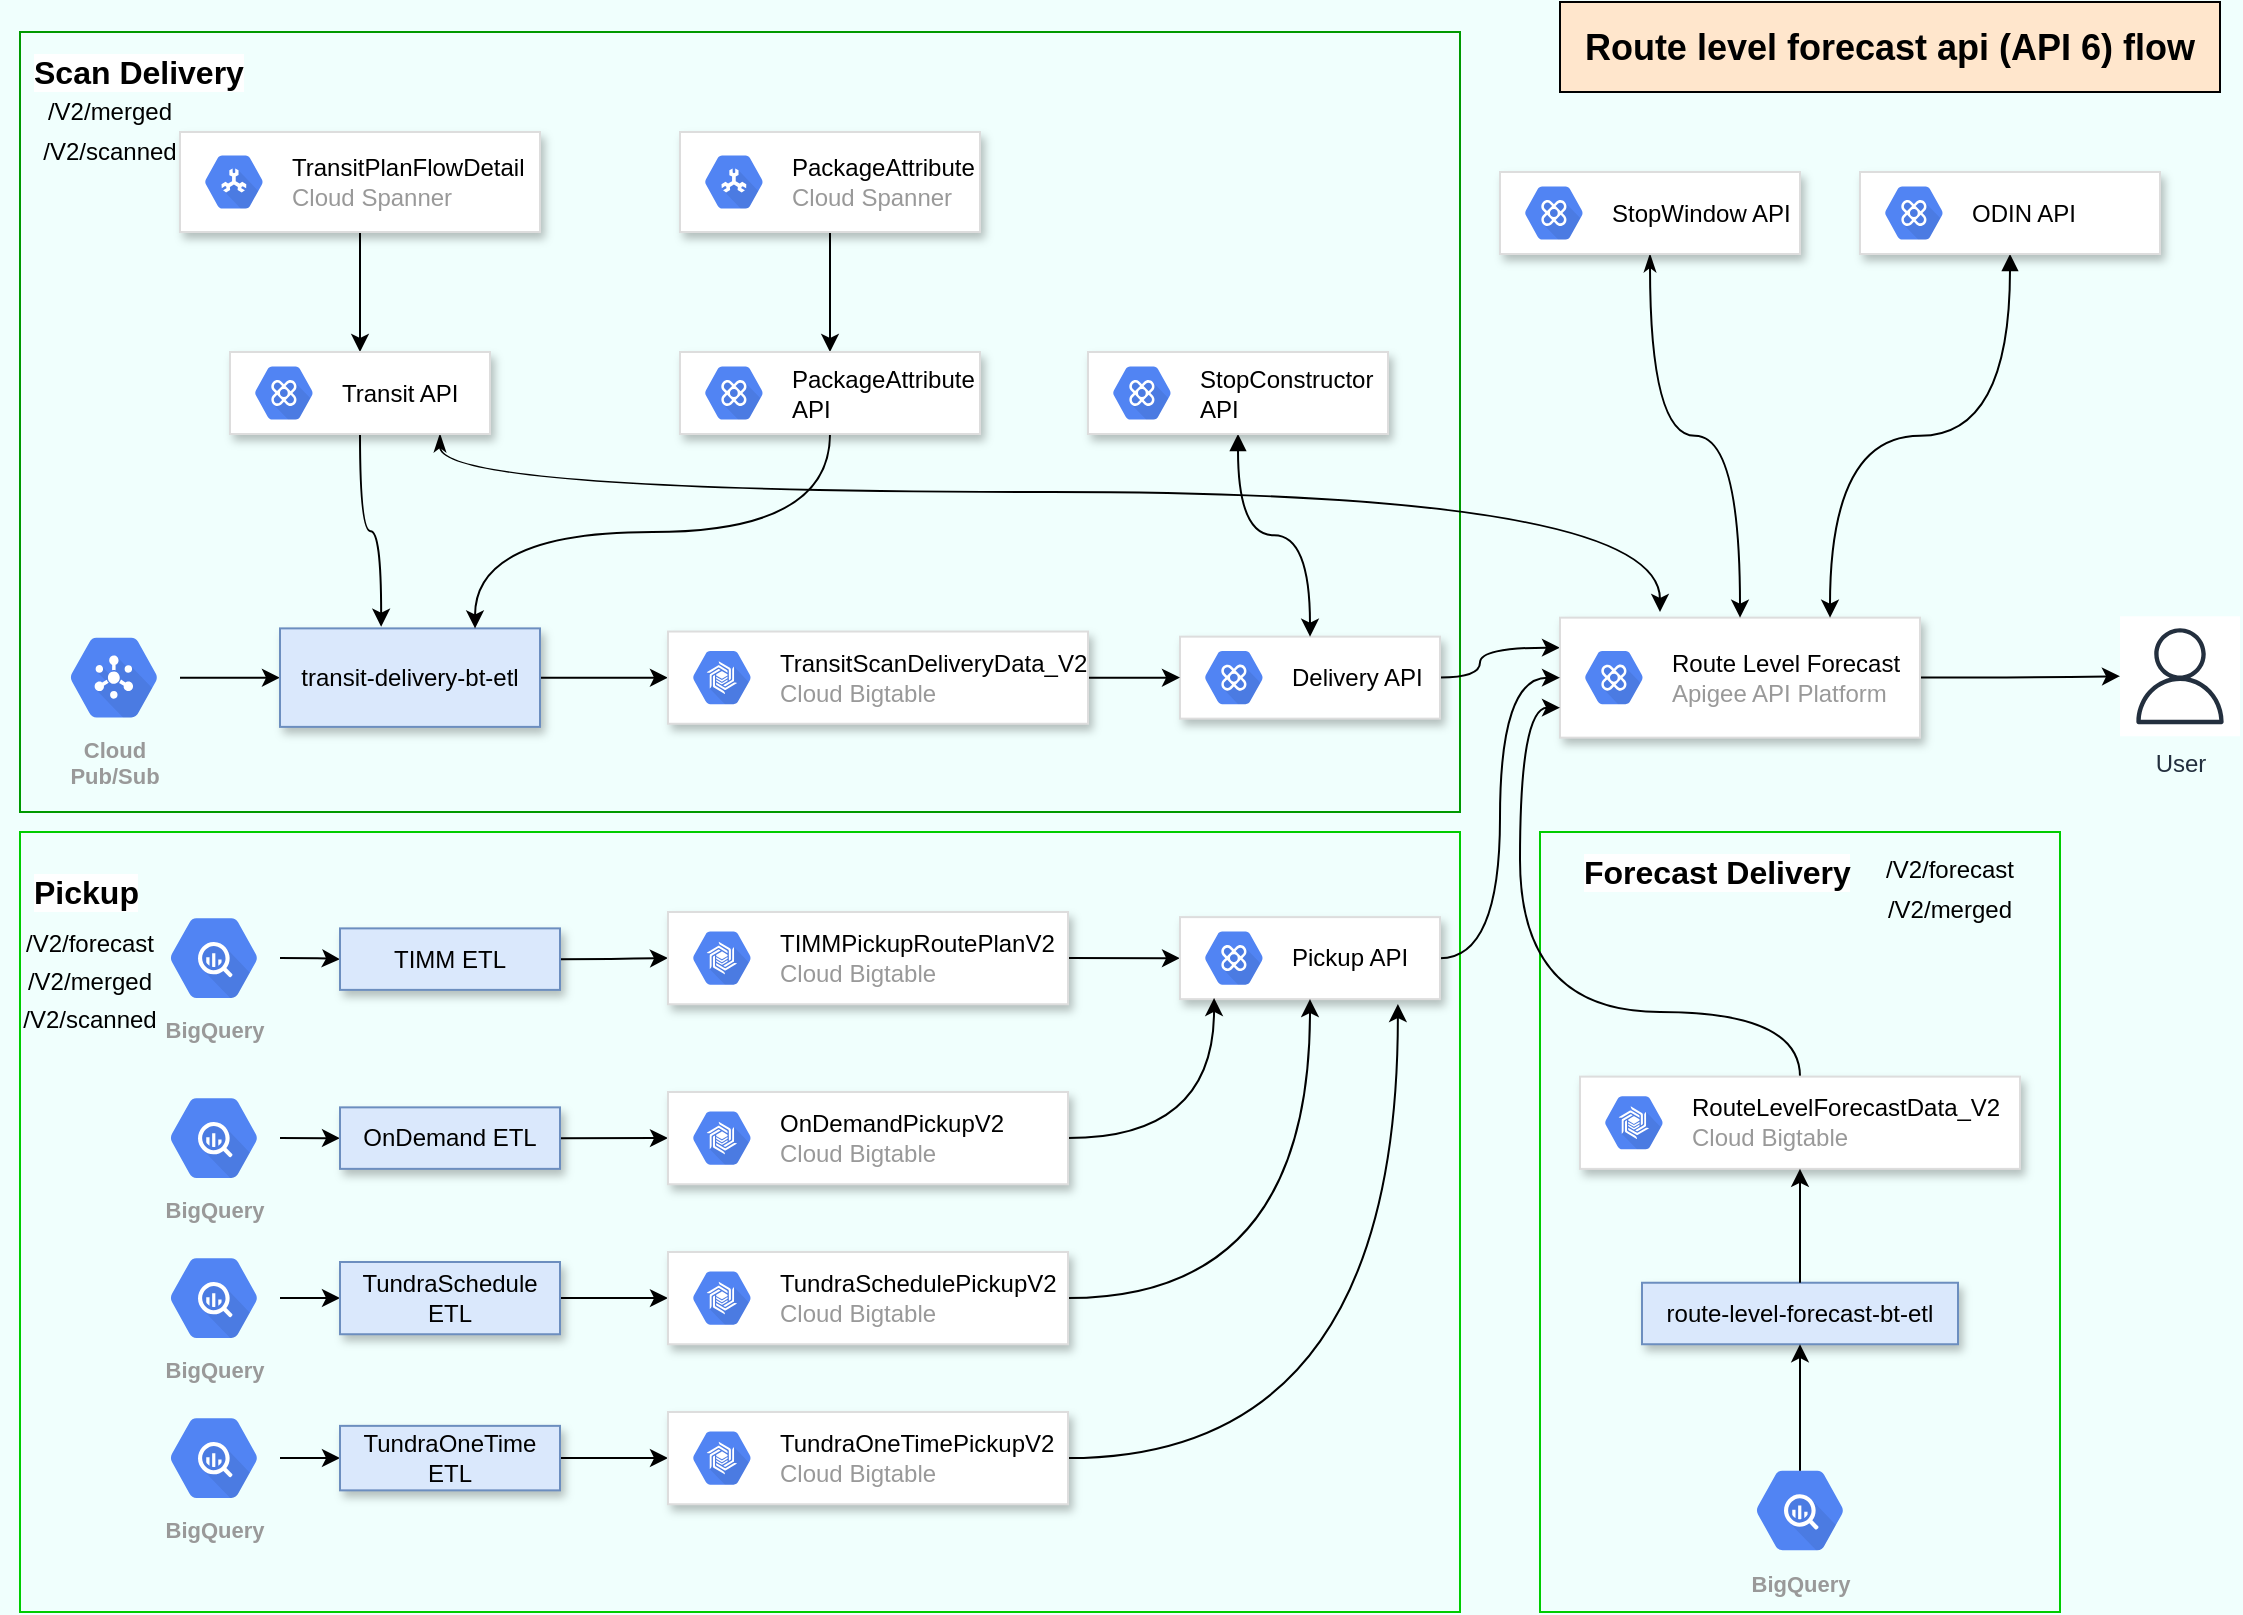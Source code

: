 <mxfile version="20.3.0" type="github">
  <diagram id="f106602c-feb2-e66a-4537-3a34d633f6aa" name="Page-1">
    <mxGraphModel dx="5170" dy="4670" grid="1" gridSize="10" guides="1" tooltips="1" connect="1" arrows="1" fold="1" page="1" pageScale="1" pageWidth="1400" pageHeight="850" background="#F0FFFD" math="0" shadow="0">
      <root>
        <mxCell id="0" />
        <mxCell id="1" parent="0" />
        <mxCell id="_17MJ1O9a7a1vANiGVdv-1085" value="" style="rounded=0;whiteSpace=wrap;html=1;shadow=0;glass=0;fontColor=#000000;fillColor=none;strokeColor=#009900;" parent="1" vertex="1">
          <mxGeometry x="-2650" y="-3362" width="720" height="390" as="geometry" />
        </mxCell>
        <mxCell id="_17MJ1O9a7a1vANiGVdv-1105" value="" style="rounded=0;whiteSpace=wrap;html=1;shadow=0;glass=0;fontColor=#000000;fillColor=none;strokeColor=#00CC00;" parent="1" vertex="1">
          <mxGeometry x="-1890" y="-2962" width="260" height="390" as="geometry" />
        </mxCell>
        <mxCell id="_17MJ1O9a7a1vANiGVdv-1092" value="" style="rounded=0;whiteSpace=wrap;html=1;shadow=0;glass=0;fontColor=#000000;fillColor=none;strokeColor=#00CC00;" parent="1" vertex="1">
          <mxGeometry x="-2650" y="-2962" width="720" height="390" as="geometry" />
        </mxCell>
        <mxCell id="_17MJ1O9a7a1vANiGVdv-1053" value="" style="edgeStyle=orthogonalEdgeStyle;rounded=0;orthogonalLoop=1;jettySize=auto;html=1;fontColor=#000000;curved=1;" parent="1" source="_17MJ1O9a7a1vANiGVdv-1001" target="_17MJ1O9a7a1vANiGVdv-1004" edge="1">
          <mxGeometry relative="1" as="geometry" />
        </mxCell>
        <mxCell id="_17MJ1O9a7a1vANiGVdv-1001" value="Cloud&#xa;Pub/Sub" style="html=1;fillColor=#5184F3;strokeColor=none;verticalAlign=top;labelPosition=center;verticalLabelPosition=bottom;align=center;spacingTop=-6;fontSize=11;fontStyle=1;fontColor=#999999;shape=mxgraph.gcp2.hexIcon;prIcon=cloud_pubsub;rounded=0;" parent="1" vertex="1">
          <mxGeometry x="-2636" y="-3068.43" width="66" height="58.5" as="geometry" />
        </mxCell>
        <mxCell id="_17MJ1O9a7a1vANiGVdv-1054" value="" style="edgeStyle=orthogonalEdgeStyle;rounded=0;orthogonalLoop=1;jettySize=auto;html=1;fontColor=#000000;curved=1;" parent="1" source="_17MJ1O9a7a1vANiGVdv-1004" target="_17MJ1O9a7a1vANiGVdv-1050" edge="1">
          <mxGeometry relative="1" as="geometry" />
        </mxCell>
        <mxCell id="_17MJ1O9a7a1vANiGVdv-1004" value="transit-delivery-bt-etl" style="rounded=0;whiteSpace=wrap;html=1;fillColor=#dae8fc;strokeColor=#6c8ebf;shadow=1;" parent="1" vertex="1">
          <mxGeometry x="-2520" y="-3063.81" width="130" height="49.25" as="geometry" />
        </mxCell>
        <mxCell id="_17MJ1O9a7a1vANiGVdv-1078" value="" style="edgeStyle=orthogonalEdgeStyle;rounded=0;orthogonalLoop=1;jettySize=auto;html=1;fontColor=#000000;curved=1;" parent="1" source="_17MJ1O9a7a1vANiGVdv-1005" target="_17MJ1O9a7a1vANiGVdv-1021" edge="1">
          <mxGeometry relative="1" as="geometry" />
        </mxCell>
        <mxCell id="_17MJ1O9a7a1vANiGVdv-1005" value="" style="strokeColor=#dddddd;shadow=1;strokeWidth=1;rounded=0;absoluteArcSize=1;arcSize=2;" parent="1" vertex="1">
          <mxGeometry x="-2320" y="-3312" width="150" height="50" as="geometry" />
        </mxCell>
        <mxCell id="_17MJ1O9a7a1vANiGVdv-1006" value="&lt;font color=&quot;#000000&quot;&gt;PackageAttribute&lt;/font&gt;&lt;br&gt;Cloud Spanner" style="dashed=0;connectable=0;html=1;fillColor=#5184F3;strokeColor=none;shape=mxgraph.gcp2.hexIcon;prIcon=cloud_spanner;part=1;labelPosition=right;verticalLabelPosition=middle;align=left;verticalAlign=middle;spacingLeft=5;fontColor=#999999;fontSize=12;rounded=0;" parent="_17MJ1O9a7a1vANiGVdv-1005" vertex="1">
          <mxGeometry y="0.5" width="44" height="39" relative="1" as="geometry">
            <mxPoint x="5" y="-19.5" as="offset" />
          </mxGeometry>
        </mxCell>
        <mxCell id="_17MJ1O9a7a1vANiGVdv-1077" value="" style="edgeStyle=orthogonalEdgeStyle;rounded=0;orthogonalLoop=1;jettySize=auto;html=1;fontColor=#000000;curved=1;" parent="1" source="_17MJ1O9a7a1vANiGVdv-1007" target="_17MJ1O9a7a1vANiGVdv-1019" edge="1">
          <mxGeometry relative="1" as="geometry" />
        </mxCell>
        <mxCell id="_17MJ1O9a7a1vANiGVdv-1007" value="" style="strokeColor=#dddddd;shadow=1;strokeWidth=1;rounded=0;absoluteArcSize=1;arcSize=2;" parent="1" vertex="1">
          <mxGeometry x="-2570" y="-3312" width="180" height="50" as="geometry" />
        </mxCell>
        <mxCell id="_17MJ1O9a7a1vANiGVdv-1008" value="&lt;font color=&quot;#000000&quot;&gt;TransitPlanFlowDetail&lt;/font&gt;&lt;br&gt;Cloud Spanner" style="dashed=0;connectable=0;html=1;fillColor=#5184F3;strokeColor=none;shape=mxgraph.gcp2.hexIcon;prIcon=cloud_spanner;part=1;labelPosition=right;verticalLabelPosition=middle;align=left;verticalAlign=middle;spacingLeft=5;fontColor=#999999;fontSize=12;rounded=0;" parent="_17MJ1O9a7a1vANiGVdv-1007" vertex="1">
          <mxGeometry y="0.5" width="44" height="39" relative="1" as="geometry">
            <mxPoint x="5" y="-19.5" as="offset" />
          </mxGeometry>
        </mxCell>
        <mxCell id="_17MJ1O9a7a1vANiGVdv-1056" value="" style="edgeStyle=orthogonalEdgeStyle;rounded=0;orthogonalLoop=1;jettySize=auto;html=1;fontColor=#000000;entryX=0;entryY=0.25;entryDx=0;entryDy=0;curved=1;" parent="1" source="_17MJ1O9a7a1vANiGVdv-1015" target="_17MJ1O9a7a1vANiGVdv-1017" edge="1">
          <mxGeometry relative="1" as="geometry">
            <Array as="points">
              <mxPoint x="-1920" y="-3039" />
              <mxPoint x="-1920" y="-3054" />
            </Array>
          </mxGeometry>
        </mxCell>
        <mxCell id="_17MJ1O9a7a1vANiGVdv-1015" value="" style="strokeColor=#dddddd;shadow=1;strokeWidth=1;rounded=0;absoluteArcSize=1;arcSize=2;" parent="1" vertex="1">
          <mxGeometry x="-2070" y="-3059.68" width="130" height="41" as="geometry" />
        </mxCell>
        <mxCell id="_17MJ1O9a7a1vANiGVdv-1016" value="&lt;font color=&quot;#000000&quot;&gt;Delivery API&lt;/font&gt;" style="dashed=0;connectable=0;html=1;fillColor=#5184F3;strokeColor=none;shape=mxgraph.gcp2.hexIcon;prIcon=apigee_api_platform;part=1;labelPosition=right;verticalLabelPosition=middle;align=left;verticalAlign=middle;spacingLeft=5;fontColor=#999999;fontSize=12;rounded=0;" parent="_17MJ1O9a7a1vANiGVdv-1015" vertex="1">
          <mxGeometry y="0.5" width="44" height="39" relative="1" as="geometry">
            <mxPoint x="5" y="-19.5" as="offset" />
          </mxGeometry>
        </mxCell>
        <mxCell id="_17MJ1O9a7a1vANiGVdv-1057" value="" style="edgeStyle=orthogonalEdgeStyle;rounded=0;orthogonalLoop=1;jettySize=auto;html=1;fontColor=#000000;curved=1;" parent="1" source="_17MJ1O9a7a1vANiGVdv-1017" target="_17MJ1O9a7a1vANiGVdv-1027" edge="1">
          <mxGeometry relative="1" as="geometry" />
        </mxCell>
        <mxCell id="_17MJ1O9a7a1vANiGVdv-1017" value="" style="strokeColor=#dddddd;shadow=1;strokeWidth=1;rounded=0;absoluteArcSize=1;arcSize=2;fontColor=#000000;" parent="1" vertex="1">
          <mxGeometry x="-1880" y="-3069.18" width="180" height="60" as="geometry" />
        </mxCell>
        <mxCell id="_17MJ1O9a7a1vANiGVdv-1018" value="&lt;font color=&quot;#000000&quot;&gt;Route Level Forecast&lt;/font&gt;&lt;br&gt;Apigee API Platform" style="dashed=0;connectable=0;html=1;fillColor=#5184F3;strokeColor=none;shape=mxgraph.gcp2.hexIcon;prIcon=apigee_api_platform;part=1;labelPosition=right;verticalLabelPosition=middle;align=left;verticalAlign=middle;spacingLeft=5;fontColor=#999999;fontSize=12;rounded=0;" parent="_17MJ1O9a7a1vANiGVdv-1017" vertex="1">
          <mxGeometry y="0.5" width="44" height="39" relative="1" as="geometry">
            <mxPoint x="5" y="-19.5" as="offset" />
          </mxGeometry>
        </mxCell>
        <mxCell id="_17MJ1O9a7a1vANiGVdv-1081" style="edgeStyle=orthogonalEdgeStyle;rounded=0;orthogonalLoop=1;jettySize=auto;html=1;entryX=0.389;entryY=-0.017;entryDx=0;entryDy=0;entryPerimeter=0;fontColor=#000000;curved=1;" parent="1" source="_17MJ1O9a7a1vANiGVdv-1019" target="_17MJ1O9a7a1vANiGVdv-1004" edge="1">
          <mxGeometry relative="1" as="geometry" />
        </mxCell>
        <mxCell id="ZAPBVQ64RDKezF9Ha-aI-3" style="edgeStyle=orthogonalEdgeStyle;rounded=0;orthogonalLoop=1;jettySize=auto;html=1;startArrow=classicThin;startFill=1;curved=1;" parent="1" source="_17MJ1O9a7a1vANiGVdv-1019" edge="1">
          <mxGeometry relative="1" as="geometry">
            <mxPoint x="-1830" y="-3072" as="targetPoint" />
            <Array as="points">
              <mxPoint x="-2440" y="-3132" />
              <mxPoint x="-1830" y="-3132" />
            </Array>
          </mxGeometry>
        </mxCell>
        <mxCell id="_17MJ1O9a7a1vANiGVdv-1019" value="" style="strokeColor=#dddddd;shadow=1;strokeWidth=1;rounded=0;absoluteArcSize=1;arcSize=2;" parent="1" vertex="1">
          <mxGeometry x="-2545" y="-3202" width="130" height="41" as="geometry" />
        </mxCell>
        <mxCell id="_17MJ1O9a7a1vANiGVdv-1020" value="&lt;font color=&quot;#000000&quot;&gt;Transit API&lt;/font&gt;" style="dashed=0;connectable=0;html=1;fillColor=#5184F3;strokeColor=none;shape=mxgraph.gcp2.hexIcon;prIcon=apigee_api_platform;part=1;labelPosition=right;verticalLabelPosition=middle;align=left;verticalAlign=middle;spacingLeft=5;fontColor=#999999;fontSize=12;rounded=0;" parent="_17MJ1O9a7a1vANiGVdv-1019" vertex="1">
          <mxGeometry y="0.5" width="44" height="39" relative="1" as="geometry">
            <mxPoint x="5" y="-19.5" as="offset" />
          </mxGeometry>
        </mxCell>
        <mxCell id="_17MJ1O9a7a1vANiGVdv-1080" style="edgeStyle=orthogonalEdgeStyle;rounded=0;orthogonalLoop=1;jettySize=auto;html=1;entryX=0.75;entryY=0;entryDx=0;entryDy=0;fontColor=#000000;curved=1;" parent="1" source="_17MJ1O9a7a1vANiGVdv-1021" target="_17MJ1O9a7a1vANiGVdv-1004" edge="1">
          <mxGeometry relative="1" as="geometry">
            <Array as="points">
              <mxPoint x="-2245" y="-3112" />
              <mxPoint x="-2423" y="-3112" />
            </Array>
          </mxGeometry>
        </mxCell>
        <mxCell id="_17MJ1O9a7a1vANiGVdv-1021" value="" style="strokeColor=#dddddd;shadow=1;strokeWidth=1;rounded=0;absoluteArcSize=1;arcSize=2;" parent="1" vertex="1">
          <mxGeometry x="-2320" y="-3202" width="150" height="41" as="geometry" />
        </mxCell>
        <mxCell id="_17MJ1O9a7a1vANiGVdv-1022" value="&lt;font color=&quot;#000000&quot;&gt;PackageAttribute&lt;br&gt;API&lt;br&gt;&lt;/font&gt;" style="dashed=0;connectable=0;html=1;fillColor=#5184F3;strokeColor=none;shape=mxgraph.gcp2.hexIcon;prIcon=apigee_api_platform;part=1;labelPosition=right;verticalLabelPosition=middle;align=left;verticalAlign=middle;spacingLeft=5;fontColor=#999999;fontSize=12;rounded=0;" parent="_17MJ1O9a7a1vANiGVdv-1021" vertex="1">
          <mxGeometry y="0.5" width="44" height="39" relative="1" as="geometry">
            <mxPoint x="5" y="-19.5" as="offset" />
          </mxGeometry>
        </mxCell>
        <mxCell id="_17MJ1O9a7a1vANiGVdv-1082" style="edgeStyle=orthogonalEdgeStyle;rounded=0;orthogonalLoop=1;jettySize=auto;html=1;entryX=0.5;entryY=0;entryDx=0;entryDy=0;fontColor=#000000;startArrow=block;startFill=1;curved=1;" parent="1" source="_17MJ1O9a7a1vANiGVdv-1023" target="_17MJ1O9a7a1vANiGVdv-1015" edge="1">
          <mxGeometry relative="1" as="geometry" />
        </mxCell>
        <mxCell id="_17MJ1O9a7a1vANiGVdv-1023" value="" style="strokeColor=#dddddd;shadow=1;strokeWidth=1;rounded=0;absoluteArcSize=1;arcSize=2;" parent="1" vertex="1">
          <mxGeometry x="-2116" y="-3202" width="150" height="41" as="geometry" />
        </mxCell>
        <mxCell id="_17MJ1O9a7a1vANiGVdv-1024" value="&lt;font color=&quot;#000000&quot;&gt;StopConstructor&lt;br&gt;API&lt;/font&gt;" style="dashed=0;connectable=0;html=1;fillColor=#5184F3;strokeColor=none;shape=mxgraph.gcp2.hexIcon;prIcon=apigee_api_platform;part=1;labelPosition=right;verticalLabelPosition=middle;align=left;verticalAlign=middle;spacingLeft=5;fontColor=#999999;fontSize=12;rounded=0;" parent="_17MJ1O9a7a1vANiGVdv-1023" vertex="1">
          <mxGeometry y="0.5" width="44" height="39" relative="1" as="geometry">
            <mxPoint x="5" y="-19.5" as="offset" />
          </mxGeometry>
        </mxCell>
        <mxCell id="_17MJ1O9a7a1vANiGVdv-1084" style="edgeStyle=orthogonalEdgeStyle;rounded=0;orthogonalLoop=1;jettySize=auto;html=1;fontColor=#000000;startArrow=block;startFill=1;entryX=0.75;entryY=0;entryDx=0;entryDy=0;curved=1;" parent="1" source="_17MJ1O9a7a1vANiGVdv-1025" target="_17MJ1O9a7a1vANiGVdv-1017" edge="1">
          <mxGeometry relative="1" as="geometry">
            <mxPoint x="-1720" y="-3122" as="targetPoint" />
          </mxGeometry>
        </mxCell>
        <mxCell id="_17MJ1O9a7a1vANiGVdv-1025" value="" style="strokeColor=#dddddd;shadow=1;strokeWidth=1;rounded=0;absoluteArcSize=1;arcSize=2;" parent="1" vertex="1">
          <mxGeometry x="-1730" y="-3292" width="150" height="41" as="geometry" />
        </mxCell>
        <mxCell id="_17MJ1O9a7a1vANiGVdv-1026" value="&lt;font color=&quot;#000000&quot;&gt;ODIN API&lt;/font&gt;" style="dashed=0;connectable=0;html=1;fillColor=#5184F3;strokeColor=none;shape=mxgraph.gcp2.hexIcon;prIcon=apigee_api_platform;part=1;labelPosition=right;verticalLabelPosition=middle;align=left;verticalAlign=middle;spacingLeft=5;fontColor=#999999;fontSize=12;rounded=0;" parent="_17MJ1O9a7a1vANiGVdv-1025" vertex="1">
          <mxGeometry y="0.5" width="44" height="39" relative="1" as="geometry">
            <mxPoint x="5" y="-19.5" as="offset" />
          </mxGeometry>
        </mxCell>
        <mxCell id="_17MJ1O9a7a1vANiGVdv-1027" value="User" style="outlineConnect=0;fontColor=#232F3E;gradientColor=none;strokeColor=#232F3E;fillColor=#ffffff;dashed=0;verticalLabelPosition=bottom;verticalAlign=top;align=center;html=1;fontSize=12;fontStyle=0;aspect=fixed;shape=mxgraph.aws4.resourceIcon;resIcon=mxgraph.aws4.user;rounded=0;" parent="1" vertex="1">
          <mxGeometry x="-1600" y="-3069.93" width="60" height="60" as="geometry" />
        </mxCell>
        <mxCell id="_17MJ1O9a7a1vANiGVdv-1028" value="BigQuery" style="html=1;fillColor=#5184F3;strokeColor=none;verticalAlign=top;labelPosition=center;verticalLabelPosition=bottom;align=center;spacingTop=-6;fontSize=11;fontStyle=1;fontColor=#999999;shape=mxgraph.gcp2.hexIcon;prIcon=bigquery;rounded=0;" parent="1" vertex="1">
          <mxGeometry x="-2586" y="-2928.19" width="66" height="58.5" as="geometry" />
        </mxCell>
        <mxCell id="_17MJ1O9a7a1vANiGVdv-1076" style="edgeStyle=orthogonalEdgeStyle;rounded=0;orthogonalLoop=1;jettySize=auto;html=1;entryX=0;entryY=0.5;entryDx=0;entryDy=0;fontColor=#000000;curved=1;" parent="1" source="_17MJ1O9a7a1vANiGVdv-1047" target="_17MJ1O9a7a1vANiGVdv-1017" edge="1">
          <mxGeometry relative="1" as="geometry" />
        </mxCell>
        <mxCell id="_17MJ1O9a7a1vANiGVdv-1055" value="" style="edgeStyle=orthogonalEdgeStyle;rounded=0;orthogonalLoop=1;jettySize=auto;html=1;fontColor=#000000;curved=1;" parent="1" source="_17MJ1O9a7a1vANiGVdv-1050" target="_17MJ1O9a7a1vANiGVdv-1015" edge="1">
          <mxGeometry relative="1" as="geometry" />
        </mxCell>
        <mxCell id="_17MJ1O9a7a1vANiGVdv-1050" value="" style="strokeColor=#dddddd;shadow=1;strokeWidth=1;rounded=0;absoluteArcSize=1;arcSize=2;fontColor=#000000;" parent="1" vertex="1">
          <mxGeometry x="-2326" y="-3062.24" width="210" height="46.12" as="geometry" />
        </mxCell>
        <mxCell id="_17MJ1O9a7a1vANiGVdv-1051" value="&lt;font color=&quot;#000000&quot;&gt;TransitScanDeliveryData_V2&lt;br&gt;&lt;/font&gt;Cloud Bigtable" style="dashed=0;connectable=0;html=1;fillColor=#5184F3;strokeColor=none;shape=mxgraph.gcp2.hexIcon;prIcon=cloud_bigtable;part=1;labelPosition=right;verticalLabelPosition=middle;align=left;verticalAlign=middle;spacingLeft=5;fontColor=#999999;fontSize=12;rounded=0;" parent="_17MJ1O9a7a1vANiGVdv-1050" vertex="1">
          <mxGeometry y="0.5" width="44" height="39" relative="1" as="geometry">
            <mxPoint x="5" y="-19.5" as="offset" />
          </mxGeometry>
        </mxCell>
        <mxCell id="_17MJ1O9a7a1vANiGVdv-1098" value="&lt;font style=&quot;font-size: 16px;&quot;&gt;Scan Delivery&lt;/font&gt;" style="text;strokeColor=#d6b656;fillColor=#fff2cc;html=1;fontSize=16;fontStyle=1;verticalAlign=middle;align=left;rounded=0;shadow=0;glass=0;labelBorderColor=none;fontFamily=Helvetica;opacity=0;labelBackgroundColor=default;" parent="1" vertex="1">
          <mxGeometry x="-2645" y="-3362" width="100" height="40" as="geometry" />
        </mxCell>
        <mxCell id="_17MJ1O9a7a1vANiGVdv-1099" value="&lt;font style=&quot;font-size: 16px&quot;&gt;Pickup&lt;/font&gt;" style="text;strokeColor=#d6b656;fillColor=#fff2cc;html=1;fontSize=16;fontStyle=1;verticalAlign=middle;align=left;rounded=0;shadow=0;glass=0;labelBorderColor=none;fontFamily=Helvetica;opacity=0;labelBackgroundColor=default;" parent="1" vertex="1">
          <mxGeometry x="-2645" y="-2952" width="100" height="40" as="geometry" />
        </mxCell>
        <mxCell id="_17MJ1O9a7a1vANiGVdv-1104" style="edgeStyle=orthogonalEdgeStyle;rounded=0;orthogonalLoop=1;jettySize=auto;html=1;fontFamily=Helvetica;fontSize=16;fontColor=default;startArrow=none;startFill=0;entryX=0;entryY=0.75;entryDx=0;entryDy=0;curved=1;" parent="1" source="_17MJ1O9a7a1vANiGVdv-1102" target="_17MJ1O9a7a1vANiGVdv-1017" edge="1">
          <mxGeometry relative="1" as="geometry">
            <mxPoint x="-1790" y="-2972" as="targetPoint" />
            <Array as="points">
              <mxPoint x="-1760" y="-2872" />
              <mxPoint x="-1900" y="-2872" />
              <mxPoint x="-1900" y="-3024" />
            </Array>
          </mxGeometry>
        </mxCell>
        <mxCell id="_17MJ1O9a7a1vANiGVdv-1102" value="" style="strokeColor=#dddddd;shadow=1;strokeWidth=1;rounded=0;absoluteArcSize=1;arcSize=2;fontColor=#000000;" parent="1" vertex="1">
          <mxGeometry x="-1870" y="-2839.69" width="220" height="46.12" as="geometry" />
        </mxCell>
        <mxCell id="_17MJ1O9a7a1vANiGVdv-1103" value="&lt;font color=&quot;#000000&quot;&gt;RouteLevelForecastData_V2&lt;br&gt;&lt;/font&gt;Cloud Bigtable" style="dashed=0;connectable=0;html=1;fillColor=#5184F3;strokeColor=none;shape=mxgraph.gcp2.hexIcon;prIcon=cloud_bigtable;part=1;labelPosition=right;verticalLabelPosition=middle;align=left;verticalAlign=middle;spacingLeft=5;fontColor=#999999;fontSize=12;rounded=0;" parent="_17MJ1O9a7a1vANiGVdv-1102" vertex="1">
          <mxGeometry y="0.5" width="44" height="39" relative="1" as="geometry">
            <mxPoint x="5" y="-19.5" as="offset" />
          </mxGeometry>
        </mxCell>
        <mxCell id="_17MJ1O9a7a1vANiGVdv-1070" value="" style="edgeStyle=orthogonalEdgeStyle;rounded=0;orthogonalLoop=1;jettySize=auto;html=1;fontColor=#000000;curved=1;" parent="1" source="_17MJ1O9a7a1vANiGVdv-1028" target="_17MJ1O9a7a1vANiGVdv-1036" edge="1">
          <mxGeometry relative="1" as="geometry" />
        </mxCell>
        <mxCell id="_17MJ1O9a7a1vANiGVdv-1068" value="" style="edgeStyle=orthogonalEdgeStyle;rounded=0;orthogonalLoop=1;jettySize=auto;html=1;fontColor=#000000;curved=1;" parent="1" source="_17MJ1O9a7a1vANiGVdv-1029" target="_17MJ1O9a7a1vANiGVdv-1041" edge="1">
          <mxGeometry relative="1" as="geometry" />
        </mxCell>
        <mxCell id="_17MJ1O9a7a1vANiGVdv-1029" value="BigQuery" style="html=1;fillColor=#5184F3;strokeColor=none;verticalAlign=top;labelPosition=center;verticalLabelPosition=bottom;align=center;spacingTop=-6;fontSize=11;fontStyle=1;fontColor=#999999;shape=mxgraph.gcp2.hexIcon;prIcon=bigquery;rounded=0;" parent="1" vertex="1">
          <mxGeometry x="-2586" y="-2838.19" width="66" height="58.5" as="geometry" />
        </mxCell>
        <mxCell id="_17MJ1O9a7a1vANiGVdv-1066" value="" style="edgeStyle=orthogonalEdgeStyle;rounded=0;orthogonalLoop=1;jettySize=auto;html=1;fontColor=#000000;curved=1;" parent="1" source="_17MJ1O9a7a1vANiGVdv-1030" target="_17MJ1O9a7a1vANiGVdv-1042" edge="1">
          <mxGeometry relative="1" as="geometry" />
        </mxCell>
        <mxCell id="_17MJ1O9a7a1vANiGVdv-1030" value="BigQuery" style="html=1;fillColor=#5184F3;strokeColor=none;verticalAlign=top;labelPosition=center;verticalLabelPosition=bottom;align=center;spacingTop=-6;fontSize=11;fontStyle=1;fontColor=#999999;shape=mxgraph.gcp2.hexIcon;prIcon=bigquery;rounded=0;" parent="1" vertex="1">
          <mxGeometry x="-2586" y="-2758.19" width="66" height="58.5" as="geometry" />
        </mxCell>
        <mxCell id="_17MJ1O9a7a1vANiGVdv-1064" value="" style="edgeStyle=orthogonalEdgeStyle;rounded=0;orthogonalLoop=1;jettySize=auto;html=1;fontColor=#000000;curved=1;" parent="1" source="_17MJ1O9a7a1vANiGVdv-1031" target="_17MJ1O9a7a1vANiGVdv-1043" edge="1">
          <mxGeometry relative="1" as="geometry" />
        </mxCell>
        <mxCell id="_17MJ1O9a7a1vANiGVdv-1031" value="BigQuery" style="html=1;fillColor=#5184F3;strokeColor=none;verticalAlign=top;labelPosition=center;verticalLabelPosition=bottom;align=center;spacingTop=-6;fontSize=11;fontStyle=1;fontColor=#999999;shape=mxgraph.gcp2.hexIcon;prIcon=bigquery;rounded=0;" parent="1" vertex="1">
          <mxGeometry x="-2586" y="-2678.19" width="66" height="58.5" as="geometry" />
        </mxCell>
        <mxCell id="_17MJ1O9a7a1vANiGVdv-1071" value="" style="edgeStyle=orthogonalEdgeStyle;rounded=0;orthogonalLoop=1;jettySize=auto;html=1;fontColor=#000000;curved=1;" parent="1" source="_17MJ1O9a7a1vANiGVdv-1036" target="_17MJ1O9a7a1vANiGVdv-1039" edge="1">
          <mxGeometry relative="1" as="geometry" />
        </mxCell>
        <mxCell id="_17MJ1O9a7a1vANiGVdv-1036" value="TIMM ETL" style="rounded=0;whiteSpace=wrap;html=1;fillColor=#dae8fc;strokeColor=#6c8ebf;shadow=1;glass=0;" parent="1" vertex="1">
          <mxGeometry x="-2490" y="-2913.81" width="110" height="30.75" as="geometry" />
        </mxCell>
        <mxCell id="_17MJ1O9a7a1vANiGVdv-1072" value="" style="edgeStyle=orthogonalEdgeStyle;rounded=0;orthogonalLoop=1;jettySize=auto;html=1;fontColor=#000000;curved=1;" parent="1" source="_17MJ1O9a7a1vANiGVdv-1039" target="_17MJ1O9a7a1vANiGVdv-1047" edge="1">
          <mxGeometry relative="1" as="geometry" />
        </mxCell>
        <mxCell id="_17MJ1O9a7a1vANiGVdv-1039" value="" style="strokeColor=#dddddd;shadow=1;strokeWidth=1;rounded=0;absoluteArcSize=1;arcSize=2;fontColor=#000000;" parent="1" vertex="1">
          <mxGeometry x="-2326" y="-2922" width="200" height="46.12" as="geometry" />
        </mxCell>
        <mxCell id="_17MJ1O9a7a1vANiGVdv-1040" value="&lt;font color=&quot;#000000&quot;&gt;TIMMPickupRoutePlanV2&lt;br&gt;&lt;/font&gt;Cloud Bigtable" style="dashed=0;connectable=0;html=1;fillColor=#5184F3;strokeColor=none;shape=mxgraph.gcp2.hexIcon;prIcon=cloud_bigtable;part=1;labelPosition=right;verticalLabelPosition=middle;align=left;verticalAlign=middle;spacingLeft=5;fontColor=#999999;fontSize=12;rounded=0;" parent="_17MJ1O9a7a1vANiGVdv-1039" vertex="1">
          <mxGeometry y="0.5" width="44" height="39" relative="1" as="geometry">
            <mxPoint x="5" y="-19.5" as="offset" />
          </mxGeometry>
        </mxCell>
        <mxCell id="_17MJ1O9a7a1vANiGVdv-1069" value="" style="edgeStyle=orthogonalEdgeStyle;rounded=0;orthogonalLoop=1;jettySize=auto;html=1;fontColor=#000000;curved=1;" parent="1" source="_17MJ1O9a7a1vANiGVdv-1041" target="_17MJ1O9a7a1vANiGVdv-1058" edge="1">
          <mxGeometry relative="1" as="geometry" />
        </mxCell>
        <mxCell id="_17MJ1O9a7a1vANiGVdv-1041" value="OnDemand ETL" style="rounded=0;whiteSpace=wrap;html=1;fillColor=#dae8fc;strokeColor=#6c8ebf;shadow=1;glass=0;" parent="1" vertex="1">
          <mxGeometry x="-2490" y="-2824.32" width="110" height="30.75" as="geometry" />
        </mxCell>
        <mxCell id="_17MJ1O9a7a1vANiGVdv-1067" value="" style="edgeStyle=orthogonalEdgeStyle;rounded=0;orthogonalLoop=1;jettySize=auto;html=1;fontColor=#000000;curved=1;" parent="1" source="_17MJ1O9a7a1vANiGVdv-1042" target="_17MJ1O9a7a1vANiGVdv-1060" edge="1">
          <mxGeometry relative="1" as="geometry" />
        </mxCell>
        <mxCell id="_17MJ1O9a7a1vANiGVdv-1042" value="TundraSchedule ETL" style="rounded=0;whiteSpace=wrap;html=1;fillColor=#dae8fc;strokeColor=#6c8ebf;shadow=1;glass=0;" parent="1" vertex="1">
          <mxGeometry x="-2490" y="-2747" width="110" height="36.12" as="geometry" />
        </mxCell>
        <mxCell id="_17MJ1O9a7a1vANiGVdv-1065" value="" style="edgeStyle=orthogonalEdgeStyle;rounded=0;orthogonalLoop=1;jettySize=auto;html=1;fontColor=#000000;curved=1;" parent="1" source="_17MJ1O9a7a1vANiGVdv-1043" target="_17MJ1O9a7a1vANiGVdv-1062" edge="1">
          <mxGeometry relative="1" as="geometry" />
        </mxCell>
        <mxCell id="_17MJ1O9a7a1vANiGVdv-1043" value="TundraOneTime ETL" style="rounded=0;whiteSpace=wrap;html=1;fillColor=#dae8fc;strokeColor=#6c8ebf;shadow=1;glass=0;" parent="1" vertex="1">
          <mxGeometry x="-2490" y="-2665.07" width="110" height="32.25" as="geometry" />
        </mxCell>
        <mxCell id="_17MJ1O9a7a1vANiGVdv-1047" value="" style="strokeColor=#dddddd;shadow=1;strokeWidth=1;rounded=0;absoluteArcSize=1;arcSize=2;" parent="1" vertex="1">
          <mxGeometry x="-2070" y="-2919.44" width="130" height="41" as="geometry" />
        </mxCell>
        <mxCell id="_17MJ1O9a7a1vANiGVdv-1048" value="&lt;font color=&quot;#000000&quot;&gt;Pickup API&lt;/font&gt;" style="dashed=0;connectable=0;html=1;fillColor=#5184F3;strokeColor=none;shape=mxgraph.gcp2.hexIcon;prIcon=apigee_api_platform;part=1;labelPosition=right;verticalLabelPosition=middle;align=left;verticalAlign=middle;spacingLeft=5;fontColor=#999999;fontSize=12;rounded=0;" parent="_17MJ1O9a7a1vANiGVdv-1047" vertex="1">
          <mxGeometry y="0.5" width="44" height="39" relative="1" as="geometry">
            <mxPoint x="5" y="-19.5" as="offset" />
          </mxGeometry>
        </mxCell>
        <mxCell id="_17MJ1O9a7a1vANiGVdv-1073" style="edgeStyle=orthogonalEdgeStyle;rounded=0;orthogonalLoop=1;jettySize=auto;html=1;entryX=0.131;entryY=0.986;entryDx=0;entryDy=0;entryPerimeter=0;fontColor=#000000;curved=1;" parent="1" source="_17MJ1O9a7a1vANiGVdv-1058" target="_17MJ1O9a7a1vANiGVdv-1047" edge="1">
          <mxGeometry relative="1" as="geometry" />
        </mxCell>
        <mxCell id="_17MJ1O9a7a1vANiGVdv-1058" value="" style="strokeColor=#dddddd;shadow=1;strokeWidth=1;rounded=0;absoluteArcSize=1;arcSize=2;fontColor=#000000;" parent="1" vertex="1">
          <mxGeometry x="-2326" y="-2832" width="200" height="46.12" as="geometry" />
        </mxCell>
        <mxCell id="_17MJ1O9a7a1vANiGVdv-1059" value="&lt;span style=&quot;color: rgb(0 , 0 , 0)&quot;&gt;OnDemandPickupV2&lt;br&gt;&lt;/span&gt;Cloud Bigtable" style="dashed=0;connectable=0;html=1;fillColor=#5184F3;strokeColor=none;shape=mxgraph.gcp2.hexIcon;prIcon=cloud_bigtable;part=1;labelPosition=right;verticalLabelPosition=middle;align=left;verticalAlign=middle;spacingLeft=5;fontColor=#999999;fontSize=12;rounded=0;" parent="_17MJ1O9a7a1vANiGVdv-1058" vertex="1">
          <mxGeometry y="0.5" width="44" height="39" relative="1" as="geometry">
            <mxPoint x="5" y="-19.5" as="offset" />
          </mxGeometry>
        </mxCell>
        <mxCell id="_17MJ1O9a7a1vANiGVdv-1074" style="edgeStyle=orthogonalEdgeStyle;rounded=0;orthogonalLoop=1;jettySize=auto;html=1;entryX=0.5;entryY=1;entryDx=0;entryDy=0;fontColor=#000000;curved=1;" parent="1" source="_17MJ1O9a7a1vANiGVdv-1060" target="_17MJ1O9a7a1vANiGVdv-1047" edge="1">
          <mxGeometry relative="1" as="geometry" />
        </mxCell>
        <mxCell id="_17MJ1O9a7a1vANiGVdv-1060" value="" style="strokeColor=#dddddd;shadow=1;strokeWidth=1;rounded=0;absoluteArcSize=1;arcSize=2;fontColor=#000000;" parent="1" vertex="1">
          <mxGeometry x="-2326" y="-2752" width="200" height="46.12" as="geometry" />
        </mxCell>
        <mxCell id="_17MJ1O9a7a1vANiGVdv-1061" value="&lt;span style=&quot;color: rgb(0 , 0 , 0)&quot;&gt;TundraSchedulePickupV2&lt;/span&gt;&lt;font color=&quot;#000000&quot;&gt;&lt;br&gt;&lt;/font&gt;Cloud Bigtable" style="dashed=0;connectable=0;html=1;fillColor=#5184F3;strokeColor=none;shape=mxgraph.gcp2.hexIcon;prIcon=cloud_bigtable;part=1;labelPosition=right;verticalLabelPosition=middle;align=left;verticalAlign=middle;spacingLeft=5;fontColor=#999999;fontSize=12;rounded=0;" parent="_17MJ1O9a7a1vANiGVdv-1060" vertex="1">
          <mxGeometry y="0.5" width="44" height="39" relative="1" as="geometry">
            <mxPoint x="5" y="-19.5" as="offset" />
          </mxGeometry>
        </mxCell>
        <mxCell id="_17MJ1O9a7a1vANiGVdv-1075" style="edgeStyle=orthogonalEdgeStyle;rounded=0;orthogonalLoop=1;jettySize=auto;html=1;entryX=0.838;entryY=1.06;entryDx=0;entryDy=0;entryPerimeter=0;fontColor=#000000;curved=1;" parent="1" source="_17MJ1O9a7a1vANiGVdv-1062" target="_17MJ1O9a7a1vANiGVdv-1047" edge="1">
          <mxGeometry relative="1" as="geometry" />
        </mxCell>
        <mxCell id="_17MJ1O9a7a1vANiGVdv-1062" value="" style="strokeColor=#dddddd;shadow=1;strokeWidth=1;rounded=0;absoluteArcSize=1;arcSize=2;fontColor=#000000;" parent="1" vertex="1">
          <mxGeometry x="-2326" y="-2672" width="200" height="46.12" as="geometry" />
        </mxCell>
        <mxCell id="_17MJ1O9a7a1vANiGVdv-1063" value="&lt;span style=&quot;color: rgb(0 , 0 , 0)&quot;&gt;TundraOneTimePickupV2&lt;/span&gt;&lt;font color=&quot;#000000&quot;&gt;&lt;br&gt;&lt;/font&gt;Cloud Bigtable" style="dashed=0;connectable=0;html=1;fillColor=#5184F3;strokeColor=none;shape=mxgraph.gcp2.hexIcon;prIcon=cloud_bigtable;part=1;labelPosition=right;verticalLabelPosition=middle;align=left;verticalAlign=middle;spacingLeft=5;fontColor=#999999;fontSize=12;rounded=0;" parent="_17MJ1O9a7a1vANiGVdv-1062" vertex="1">
          <mxGeometry y="0.5" width="44" height="39" relative="1" as="geometry">
            <mxPoint x="5" y="-19.5" as="offset" />
          </mxGeometry>
        </mxCell>
        <mxCell id="_17MJ1O9a7a1vANiGVdv-1106" value="BigQuery" style="html=1;fillColor=#5184F3;strokeColor=none;verticalAlign=top;labelPosition=center;verticalLabelPosition=bottom;align=center;spacingTop=-6;fontSize=11;fontStyle=1;fontColor=#999999;shape=mxgraph.gcp2.hexIcon;prIcon=bigquery;rounded=0;" parent="1" vertex="1">
          <mxGeometry x="-1793" y="-2652.0" width="66" height="58.5" as="geometry" />
        </mxCell>
        <mxCell id="_17MJ1O9a7a1vANiGVdv-1108" value="&lt;font style=&quot;font-size: 16px&quot;&gt;Forecast Delivery&lt;/font&gt;" style="text;strokeColor=#d6b656;fillColor=#fff2cc;html=1;fontSize=16;fontStyle=1;verticalAlign=middle;align=left;rounded=0;shadow=0;glass=0;labelBorderColor=none;fontFamily=Helvetica;opacity=0;labelBackgroundColor=default;" parent="1" vertex="1">
          <mxGeometry x="-1870" y="-2962" width="100" height="40" as="geometry" />
        </mxCell>
        <mxCell id="ZAPBVQ64RDKezF9Ha-aI-6" style="edgeStyle=orthogonalEdgeStyle;rounded=0;orthogonalLoop=1;jettySize=auto;html=1;startArrow=classicThin;startFill=1;curved=1;" parent="1" source="ZAPBVQ64RDKezF9Ha-aI-4" target="_17MJ1O9a7a1vANiGVdv-1017" edge="1">
          <mxGeometry relative="1" as="geometry" />
        </mxCell>
        <mxCell id="ZAPBVQ64RDKezF9Ha-aI-4" value="" style="strokeColor=#dddddd;shadow=1;strokeWidth=1;rounded=0;absoluteArcSize=1;arcSize=2;" parent="1" vertex="1">
          <mxGeometry x="-1910" y="-3292" width="150" height="41" as="geometry" />
        </mxCell>
        <mxCell id="ZAPBVQ64RDKezF9Ha-aI-5" value="&lt;font color=&quot;#000000&quot;&gt;StopWindow API&lt;/font&gt;" style="dashed=0;connectable=0;html=1;fillColor=#5184F3;strokeColor=none;shape=mxgraph.gcp2.hexIcon;prIcon=apigee_api_platform;part=1;labelPosition=right;verticalLabelPosition=middle;align=left;verticalAlign=middle;spacingLeft=5;fontColor=#999999;fontSize=12;rounded=0;" parent="ZAPBVQ64RDKezF9Ha-aI-4" vertex="1">
          <mxGeometry y="0.5" width="44" height="39" relative="1" as="geometry">
            <mxPoint x="5" y="-19.5" as="offset" />
          </mxGeometry>
        </mxCell>
        <mxCell id="jN0mgc7jAp0guyOywC-c-1" value="&lt;p style=&quot;line-height: 1.6;&quot;&gt;/V2/forecast&lt;br&gt;/V2/merged&lt;br&gt;/V2/scanned&lt;/p&gt;" style="text;html=1;strokeColor=none;fillColor=none;align=center;verticalAlign=middle;whiteSpace=wrap;rounded=0;perimeterSpacing=1;" vertex="1" parent="1">
          <mxGeometry x="-2660" y="-2922" width="90" height="70" as="geometry" />
        </mxCell>
        <mxCell id="jN0mgc7jAp0guyOywC-c-2" value="&lt;p style=&quot;line-height: 1.6;&quot;&gt;/V2/forecast&lt;br&gt;/V2/merged&lt;br&gt;&lt;/p&gt;" style="text;html=1;strokeColor=none;fillColor=none;align=center;verticalAlign=middle;whiteSpace=wrap;rounded=0;perimeterSpacing=1;" vertex="1" parent="1">
          <mxGeometry x="-1730" y="-2953.06" width="90" height="41.06" as="geometry" />
        </mxCell>
        <mxCell id="jN0mgc7jAp0guyOywC-c-3" value="&lt;p style=&quot;line-height: 1.6;&quot;&gt;/V2/merged&lt;br&gt;/V2/scanned&lt;/p&gt;" style="text;html=1;strokeColor=none;fillColor=none;align=center;verticalAlign=middle;whiteSpace=wrap;rounded=0;perimeterSpacing=1;" vertex="1" parent="1">
          <mxGeometry x="-2650" y="-3332" width="90" height="40" as="geometry" />
        </mxCell>
        <mxCell id="jN0mgc7jAp0guyOywC-c-4" value="route-level-forecast-bt-etl" style="rounded=0;whiteSpace=wrap;html=1;fillColor=#dae8fc;strokeColor=#6c8ebf;shadow=1;glass=0;" vertex="1" parent="1">
          <mxGeometry x="-1839" y="-2736.63" width="158" height="30.75" as="geometry" />
        </mxCell>
        <mxCell id="jN0mgc7jAp0guyOywC-c-7" style="edgeStyle=orthogonalEdgeStyle;rounded=0;orthogonalLoop=1;jettySize=auto;html=1;fontFamily=Helvetica;fontSize=16;fontColor=default;startArrow=none;startFill=0;curved=1;exitX=0.5;exitY=0.16;exitDx=0;exitDy=0;exitPerimeter=0;entryX=0.5;entryY=1;entryDx=0;entryDy=0;" edge="1" parent="1" source="_17MJ1O9a7a1vANiGVdv-1106" target="jN0mgc7jAp0guyOywC-c-4">
          <mxGeometry relative="1" as="geometry">
            <mxPoint x="-1885" y="-2857.99" as="targetPoint" />
            <Array as="points" />
            <mxPoint x="-1765" y="-2672.0" as="sourcePoint" />
          </mxGeometry>
        </mxCell>
        <mxCell id="jN0mgc7jAp0guyOywC-c-8" style="edgeStyle=orthogonalEdgeStyle;rounded=0;orthogonalLoop=1;jettySize=auto;html=1;fontFamily=Helvetica;fontSize=16;fontColor=default;startArrow=none;startFill=0;curved=1;exitX=0.5;exitY=0;exitDx=0;exitDy=0;" edge="1" parent="1" source="jN0mgc7jAp0guyOywC-c-4" target="_17MJ1O9a7a1vANiGVdv-1102">
          <mxGeometry relative="1" as="geometry">
            <mxPoint x="-1760" y="-2792.07" as="targetPoint" />
            <Array as="points" />
            <mxPoint x="-1760" y="-2728.83" as="sourcePoint" />
          </mxGeometry>
        </mxCell>
        <mxCell id="jN0mgc7jAp0guyOywC-c-9" value="&lt;font style=&quot;font-size: 18px;&quot;&gt;&lt;b&gt;Route level forecast api (API 6) flow&lt;/b&gt;&lt;/font&gt;" style="text;html=1;strokeColor=default;fillColor=#ffe6cc;align=center;verticalAlign=middle;whiteSpace=wrap;rounded=0;fontSize=16;strokeWidth=1;" vertex="1" parent="1">
          <mxGeometry x="-1880" y="-3377" width="330" height="45" as="geometry" />
        </mxCell>
      </root>
    </mxGraphModel>
  </diagram>
</mxfile>
